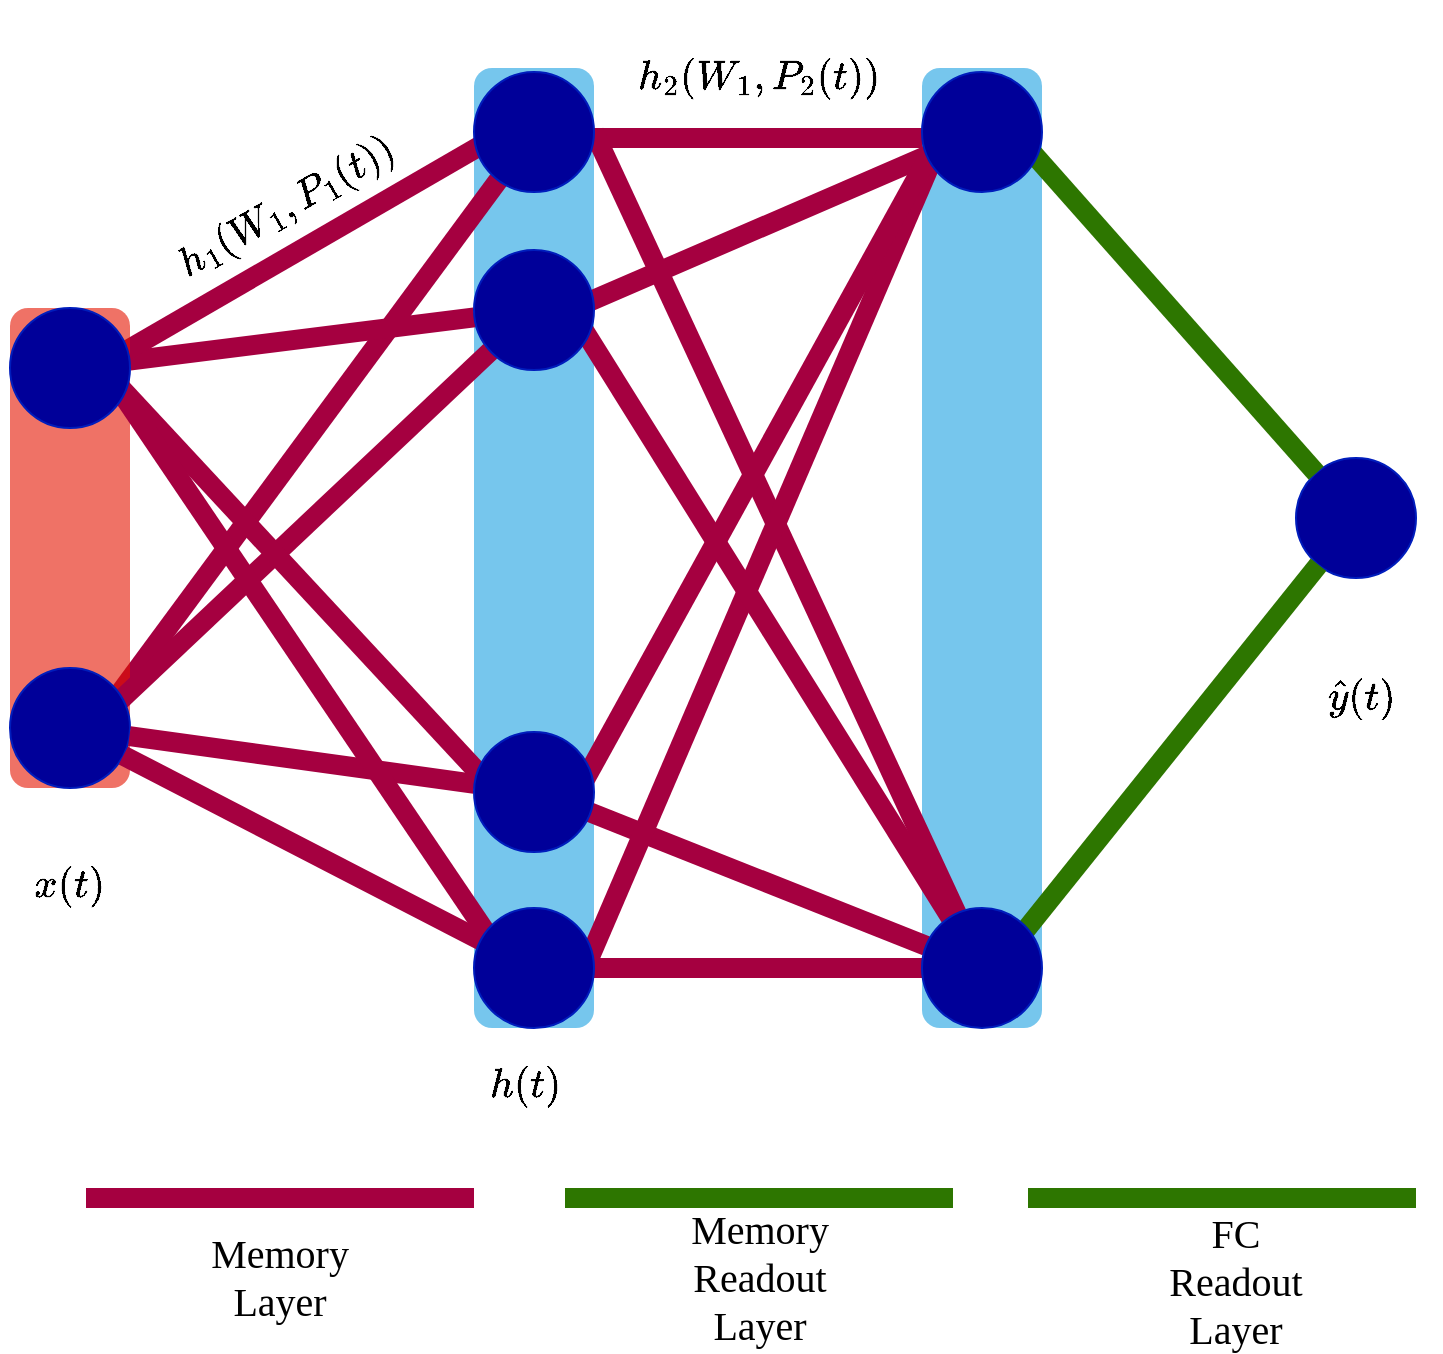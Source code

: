<mxfile version="21.3.2" type="device">
  <diagram name="Page-1" id="9oYzcy-kETdnECsgGsuO">
    <mxGraphModel dx="2074" dy="725" grid="0" gridSize="10" guides="1" tooltips="1" connect="1" arrows="1" fold="1" page="1" pageScale="1" pageWidth="850" pageHeight="1100" math="1" shadow="0">
      <root>
        <mxCell id="0" />
        <mxCell id="1" parent="0" />
        <mxCell id="i6pXBAHcR_zqz3FhFPHY-2" value="" style="rounded=1;whiteSpace=wrap;html=1;fillColor=#1ba1e2;strokeColor=none;fontColor=#ffffff;shadow=0;fillStyle=auto;glass=0;dashed=1;dashPattern=12 12;opacity=60;" vertex="1" parent="1">
          <mxGeometry x="340" y="58" width="60" height="480" as="geometry" />
        </mxCell>
        <mxCell id="i6pXBAHcR_zqz3FhFPHY-17" value="" style="endArrow=none;rounded=0;strokeWidth=10;fontColor=#FF3333;fillColor=#d80073;strokeColor=#A50040;exitX=0.75;exitY=0.432;exitDx=0;exitDy=0;exitPerimeter=0;" edge="1" parent="1" source="i6pXBAHcR_zqz3FhFPHY-7" target="i6pXBAHcR_zqz3FhFPHY-8">
          <mxGeometry width="50" height="50" relative="1" as="geometry">
            <mxPoint x="144.5" y="393" as="sourcePoint" />
            <mxPoint x="346.5" y="276" as="targetPoint" />
            <Array as="points" />
          </mxGeometry>
        </mxCell>
        <mxCell id="i6pXBAHcR_zqz3FhFPHY-16" value="" style="endArrow=none;rounded=0;strokeWidth=10;fontColor=#FF3333;fillColor=#d80073;strokeColor=#A50040;" edge="1" parent="1" source="i6pXBAHcR_zqz3FhFPHY-5" target="i6pXBAHcR_zqz3FhFPHY-10">
          <mxGeometry width="50" height="50" relative="1" as="geometry">
            <mxPoint x="154" y="220" as="sourcePoint" />
            <mxPoint x="356" y="103" as="targetPoint" />
            <Array as="points" />
          </mxGeometry>
        </mxCell>
        <mxCell id="i6pXBAHcR_zqz3FhFPHY-14" value="" style="endArrow=none;rounded=0;strokeWidth=10;entryX=0.25;entryY=0.5;entryDx=0;entryDy=0;entryPerimeter=0;fontColor=#FF3333;fillColor=#d80073;strokeColor=#A50040;" edge="1" parent="1" target="i6pXBAHcR_zqz3FhFPHY-8">
          <mxGeometry width="50" height="50" relative="1" as="geometry">
            <mxPoint x="153" y="207" as="sourcePoint" />
            <mxPoint x="330" y="95" as="targetPoint" />
            <Array as="points" />
          </mxGeometry>
        </mxCell>
        <mxCell id="i6pXBAHcR_zqz3FhFPHY-1" value="" style="rounded=1;whiteSpace=wrap;html=1;fillColor=#e51400;fontColor=#ffffff;strokeColor=none;opacity=60;" vertex="1" parent="1">
          <mxGeometry x="108" y="178" width="60" height="240" as="geometry" />
        </mxCell>
        <mxCell id="i6pXBAHcR_zqz3FhFPHY-15" value="$$h_1(W_1,P_1(t))$$" style="text;html=1;strokeColor=none;fillColor=none;align=center;verticalAlign=middle;whiteSpace=wrap;rounded=0;rotation=-30;fontFamily=Comic Sans MS;fontSize=20;" vertex="1" parent="1">
          <mxGeometry x="182" y="89" width="127" height="74" as="geometry" />
        </mxCell>
        <mxCell id="i6pXBAHcR_zqz3FhFPHY-18" value="" style="endArrow=none;rounded=0;strokeWidth=10;fontColor=#FF3333;fillColor=#d80073;strokeColor=#A50040;" edge="1" parent="1" target="i6pXBAHcR_zqz3FhFPHY-10">
          <mxGeometry width="50" height="50" relative="1" as="geometry">
            <mxPoint x="158" y="379" as="sourcePoint" />
            <mxPoint x="358" y="115" as="targetPoint" />
            <Array as="points" />
          </mxGeometry>
        </mxCell>
        <mxCell id="i6pXBAHcR_zqz3FhFPHY-7" value="" style="ellipse;whiteSpace=wrap;html=1;aspect=fixed;strokeColor=#001DBC;fillColor=#000099;fontColor=#ffffff;" vertex="1" parent="1">
          <mxGeometry x="108" y="358" width="60" height="60" as="geometry" />
        </mxCell>
        <mxCell id="i6pXBAHcR_zqz3FhFPHY-19" value="" style="endArrow=none;rounded=0;strokeWidth=10;fontColor=#FF3333;fillColor=#d80073;strokeColor=#A50040;" edge="1" parent="1" source="i6pXBAHcR_zqz3FhFPHY-7" target="i6pXBAHcR_zqz3FhFPHY-11">
          <mxGeometry width="50" height="50" relative="1" as="geometry">
            <mxPoint x="147" y="564" as="sourcePoint" />
            <mxPoint x="337" y="385" as="targetPoint" />
            <Array as="points" />
          </mxGeometry>
        </mxCell>
        <mxCell id="i6pXBAHcR_zqz3FhFPHY-20" value="" style="endArrow=none;rounded=0;strokeWidth=10;fontColor=#FF3333;fillColor=#d80073;strokeColor=#A50040;" edge="1" parent="1" source="i6pXBAHcR_zqz3FhFPHY-7" target="i6pXBAHcR_zqz3FhFPHY-9">
          <mxGeometry width="50" height="50" relative="1" as="geometry">
            <mxPoint x="155" y="408" as="sourcePoint" />
            <mxPoint x="327" y="432" as="targetPoint" />
            <Array as="points" />
          </mxGeometry>
        </mxCell>
        <mxCell id="i6pXBAHcR_zqz3FhFPHY-21" value="" style="endArrow=none;rounded=0;strokeWidth=10;fontColor=#FF3333;fillColor=#d80073;strokeColor=#A50040;" edge="1" parent="1">
          <mxGeometry width="50" height="50" relative="1" as="geometry">
            <mxPoint x="157" y="211" as="sourcePoint" />
            <mxPoint x="354" y="423" as="targetPoint" />
            <Array as="points" />
          </mxGeometry>
        </mxCell>
        <mxCell id="i6pXBAHcR_zqz3FhFPHY-22" value="" style="endArrow=none;rounded=0;strokeWidth=10;fontColor=#FF3333;fillColor=#d80073;strokeColor=#A50040;exitX=0.9;exitY=0.667;exitDx=0;exitDy=0;exitPerimeter=0;" edge="1" parent="1" source="i6pXBAHcR_zqz3FhFPHY-5">
          <mxGeometry width="50" height="50" relative="1" as="geometry">
            <mxPoint x="157" y="290" as="sourcePoint" />
            <mxPoint x="354" y="502" as="targetPoint" />
            <Array as="points" />
          </mxGeometry>
        </mxCell>
        <mxCell id="i6pXBAHcR_zqz3FhFPHY-5" value="" style="ellipse;whiteSpace=wrap;html=1;aspect=fixed;strokeColor=#001DBC;fillColor=#000099;fontColor=#ffffff;" vertex="1" parent="1">
          <mxGeometry x="108" y="178" width="60" height="60" as="geometry" />
        </mxCell>
        <mxCell id="i6pXBAHcR_zqz3FhFPHY-12" value="" style="ellipse;whiteSpace=wrap;html=1;aspect=fixed;strokeColor=#001DBC;fillColor=#000099;fontColor=#ffffff;" vertex="1" parent="1">
          <mxGeometry x="751" y="253" width="60" height="60" as="geometry" />
        </mxCell>
        <mxCell id="i6pXBAHcR_zqz3FhFPHY-27" value="$$x(t)$$" style="text;html=1;strokeColor=none;fillColor=none;align=center;verticalAlign=middle;whiteSpace=wrap;rounded=0;fontSize=20;fontFamily=Comic Sans MS;" vertex="1" parent="1">
          <mxGeometry x="108" y="450" width="60" height="30" as="geometry" />
        </mxCell>
        <mxCell id="i6pXBAHcR_zqz3FhFPHY-28" value="$$h(t)$$" style="text;html=1;strokeColor=none;fillColor=none;align=center;verticalAlign=middle;whiteSpace=wrap;rounded=0;fontSize=20;fontFamily=Comic Sans MS;" vertex="1" parent="1">
          <mxGeometry x="336" y="550" width="60" height="30" as="geometry" />
        </mxCell>
        <mxCell id="i6pXBAHcR_zqz3FhFPHY-29" value="$$\hat{y}(t)$$" style="text;html=1;strokeColor=none;fillColor=none;align=center;verticalAlign=middle;whiteSpace=wrap;rounded=0;fontSize=20;fontFamily=Comic Sans MS;" vertex="1" parent="1">
          <mxGeometry x="754" y="356" width="60" height="30" as="geometry" />
        </mxCell>
        <mxCell id="i6pXBAHcR_zqz3FhFPHY-30" value="Memory Layer" style="text;html=1;strokeColor=none;fillColor=none;align=center;verticalAlign=middle;whiteSpace=wrap;rounded=0;fontSize=20;fontFamily=Comic Sans MS;" vertex="1" parent="1">
          <mxGeometry x="213" y="647" width="60" height="30" as="geometry" />
        </mxCell>
        <mxCell id="i6pXBAHcR_zqz3FhFPHY-31" value="Memory&lt;br&gt;Readout Layer" style="text;html=1;strokeColor=none;fillColor=none;align=center;verticalAlign=middle;whiteSpace=wrap;rounded=0;fontFamily=Comic Sans MS;fontSize=20;" vertex="1" parent="1">
          <mxGeometry x="452.5" y="647" width="60" height="30" as="geometry" />
        </mxCell>
        <mxCell id="i6pXBAHcR_zqz3FhFPHY-32" value="" style="endArrow=none;rounded=0;strokeWidth=10;fontColor=#FF3333;fillColor=#d80073;strokeColor=#A50040;" edge="1" parent="1">
          <mxGeometry width="50" height="50" relative="1" as="geometry">
            <mxPoint x="146" y="623" as="sourcePoint" />
            <mxPoint x="340" y="623" as="targetPoint" />
            <Array as="points" />
          </mxGeometry>
        </mxCell>
        <mxCell id="i6pXBAHcR_zqz3FhFPHY-34" value="" style="endArrow=none;rounded=0;strokeWidth=10;fontColor=#FF3333;fillColor=#a20025;strokeColor=#a50040;" edge="1" parent="1">
          <mxGeometry width="50" height="50" relative="1" as="geometry">
            <mxPoint x="383" y="93" as="sourcePoint" />
            <mxPoint x="577" y="93" as="targetPoint" />
            <Array as="points" />
          </mxGeometry>
        </mxCell>
        <mxCell id="i6pXBAHcR_zqz3FhFPHY-35" value="" style="rounded=1;whiteSpace=wrap;html=1;fillColor=#1ba1e2;strokeColor=none;fontColor=#ffffff;shadow=0;fillStyle=auto;glass=0;dashed=1;dashPattern=12 12;opacity=60;" vertex="1" parent="1">
          <mxGeometry x="564" y="58" width="60" height="480" as="geometry" />
        </mxCell>
        <mxCell id="i6pXBAHcR_zqz3FhFPHY-40" value="" style="endArrow=none;rounded=0;strokeWidth=10;fontColor=#FF3333;fillColor=#60a917;strokeColor=#2D7600;" edge="1" parent="1">
          <mxGeometry width="50" height="50" relative="1" as="geometry">
            <mxPoint x="385.5" y="623" as="sourcePoint" />
            <mxPoint x="579.5" y="623" as="targetPoint" />
            <Array as="points" />
          </mxGeometry>
        </mxCell>
        <mxCell id="i6pXBAHcR_zqz3FhFPHY-41" value="" style="endArrow=none;rounded=0;strokeWidth=10;fontColor=#FF3333;fillColor=#a20025;strokeColor=#a50040;" edge="1" parent="1" target="i6pXBAHcR_zqz3FhFPHY-37">
          <mxGeometry width="50" height="50" relative="1" as="geometry">
            <mxPoint x="381" y="182" as="sourcePoint" />
            <mxPoint x="575" y="182" as="targetPoint" />
            <Array as="points" />
          </mxGeometry>
        </mxCell>
        <mxCell id="i6pXBAHcR_zqz3FhFPHY-42" value="" style="endArrow=none;rounded=0;strokeWidth=10;fontColor=#FF3333;fillColor=#a20025;strokeColor=#a50040;" edge="1" parent="1" target="i6pXBAHcR_zqz3FhFPHY-38">
          <mxGeometry width="50" height="50" relative="1" as="geometry">
            <mxPoint x="385" y="425" as="sourcePoint" />
            <mxPoint x="579" y="425" as="targetPoint" />
            <Array as="points" />
          </mxGeometry>
        </mxCell>
        <mxCell id="i6pXBAHcR_zqz3FhFPHY-55" value="" style="endArrow=none;rounded=0;strokeWidth=10;fontColor=#FF3333;fillColor=#a20025;strokeColor=#a50040;" edge="1" parent="1" target="i6pXBAHcR_zqz3FhFPHY-38">
          <mxGeometry width="50" height="50" relative="1" as="geometry">
            <mxPoint x="383" y="508" as="sourcePoint" />
            <mxPoint x="564" y="580" as="targetPoint" />
            <Array as="points" />
          </mxGeometry>
        </mxCell>
        <mxCell id="i6pXBAHcR_zqz3FhFPHY-56" value="" style="endArrow=none;rounded=0;strokeWidth=10;fontColor=#FF3333;fillColor=#a20025;strokeColor=#a50040;exitX=1;exitY=0.5;exitDx=0;exitDy=0;" edge="1" parent="1" source="i6pXBAHcR_zqz3FhFPHY-8" target="i6pXBAHcR_zqz3FhFPHY-38">
          <mxGeometry width="50" height="50" relative="1" as="geometry">
            <mxPoint x="383" y="102" as="sourcePoint" />
            <mxPoint x="564" y="174" as="targetPoint" />
            <Array as="points" />
          </mxGeometry>
        </mxCell>
        <mxCell id="i6pXBAHcR_zqz3FhFPHY-57" value="" style="endArrow=none;rounded=0;strokeWidth=10;fontColor=#FF3333;fillColor=#a20025;strokeColor=#a50040;" edge="1" parent="1">
          <mxGeometry width="50" height="50" relative="1" as="geometry">
            <mxPoint x="576" y="88" as="sourcePoint" />
            <mxPoint x="393" y="514" as="targetPoint" />
            <Array as="points" />
          </mxGeometry>
        </mxCell>
        <mxCell id="i6pXBAHcR_zqz3FhFPHY-58" value="" style="endArrow=none;rounded=0;strokeWidth=10;fontColor=#FF3333;fillColor=#a20025;strokeColor=#a50040;" edge="1" parent="1" target="i6pXBAHcR_zqz3FhFPHY-38">
          <mxGeometry width="50" height="50" relative="1" as="geometry">
            <mxPoint x="388" y="178" as="sourcePoint" />
            <mxPoint x="585" y="557" as="targetPoint" />
            <Array as="points" />
          </mxGeometry>
        </mxCell>
        <mxCell id="i6pXBAHcR_zqz3FhFPHY-59" value="" style="endArrow=none;rounded=0;strokeWidth=10;fontColor=#FF3333;fillColor=#a20025;strokeColor=#a50040;" edge="1" parent="1">
          <mxGeometry width="50" height="50" relative="1" as="geometry">
            <mxPoint x="574" y="90" as="sourcePoint" />
            <mxPoint x="386" y="431" as="targetPoint" />
            <Array as="points" />
          </mxGeometry>
        </mxCell>
        <mxCell id="i6pXBAHcR_zqz3FhFPHY-9" value="" style="ellipse;whiteSpace=wrap;html=1;aspect=fixed;strokeColor=#001DBC;fillColor=#000099;fontColor=#ffffff;" vertex="1" parent="1">
          <mxGeometry x="340" y="478" width="60" height="60" as="geometry" />
        </mxCell>
        <mxCell id="i6pXBAHcR_zqz3FhFPHY-11" value="" style="ellipse;whiteSpace=wrap;html=1;aspect=fixed;strokeColor=#001DBC;fillColor=#000099;fontColor=#ffffff;" vertex="1" parent="1">
          <mxGeometry x="340" y="390" width="60" height="60" as="geometry" />
        </mxCell>
        <mxCell id="i6pXBAHcR_zqz3FhFPHY-10" value="" style="ellipse;whiteSpace=wrap;html=1;aspect=fixed;strokeColor=#001DBC;fillColor=#000099;fontColor=#ffffff;" vertex="1" parent="1">
          <mxGeometry x="340" y="149" width="60" height="60" as="geometry" />
        </mxCell>
        <mxCell id="i6pXBAHcR_zqz3FhFPHY-8" value="" style="ellipse;whiteSpace=wrap;html=1;aspect=fixed;strokeColor=#001DBC;fillColor=#000099;fontColor=#ffffff;" vertex="1" parent="1">
          <mxGeometry x="340" y="60" width="60" height="60" as="geometry" />
        </mxCell>
        <mxCell id="i6pXBAHcR_zqz3FhFPHY-60" value="$$h_2(W_1,P_2(t))$$" style="text;html=1;strokeColor=none;fillColor=none;align=center;verticalAlign=middle;whiteSpace=wrap;rounded=0;rotation=0;fontFamily=Comic Sans MS;fontSize=20;" vertex="1" parent="1">
          <mxGeometry x="419" y="24" width="127" height="74" as="geometry" />
        </mxCell>
        <mxCell id="i6pXBAHcR_zqz3FhFPHY-61" value="" style="endArrow=none;rounded=0;strokeWidth=10;fontColor=#FF3333;fillColor=#60a917;strokeColor=#2D7600;exitX=1;exitY=0.5;exitDx=0;exitDy=0;" edge="1" parent="1" target="i6pXBAHcR_zqz3FhFPHY-12">
          <mxGeometry width="50" height="50" relative="1" as="geometry">
            <mxPoint x="602" y="81" as="sourcePoint" />
            <mxPoint x="783" y="472" as="targetPoint" />
            <Array as="points" />
          </mxGeometry>
        </mxCell>
        <mxCell id="i6pXBAHcR_zqz3FhFPHY-62" value="" style="endArrow=none;rounded=0;strokeWidth=10;fontColor=#FF3333;fillColor=#60a917;strokeColor=#2D7600;" edge="1" parent="1" target="i6pXBAHcR_zqz3FhFPHY-12">
          <mxGeometry width="50" height="50" relative="1" as="geometry">
            <mxPoint x="601" y="507.5" as="sourcePoint" />
            <mxPoint x="782" y="507.5" as="targetPoint" />
            <Array as="points" />
          </mxGeometry>
        </mxCell>
        <mxCell id="i6pXBAHcR_zqz3FhFPHY-37" value="" style="ellipse;whiteSpace=wrap;html=1;aspect=fixed;strokeColor=#001DBC;fillColor=#000099;fontColor=#ffffff;" vertex="1" parent="1">
          <mxGeometry x="564" y="60" width="60" height="60" as="geometry" />
        </mxCell>
        <mxCell id="i6pXBAHcR_zqz3FhFPHY-38" value="" style="ellipse;whiteSpace=wrap;html=1;aspect=fixed;strokeColor=#001DBC;fillColor=#000099;fontColor=#ffffff;" vertex="1" parent="1">
          <mxGeometry x="564" y="478" width="60" height="60" as="geometry" />
        </mxCell>
        <mxCell id="i6pXBAHcR_zqz3FhFPHY-63" value="" style="endArrow=none;rounded=0;strokeWidth=10;fontColor=#FF3333;fillColor=#60a917;strokeColor=#2D7600;" edge="1" parent="1">
          <mxGeometry width="50" height="50" relative="1" as="geometry">
            <mxPoint x="617" y="623" as="sourcePoint" />
            <mxPoint x="811" y="623" as="targetPoint" />
            <Array as="points" />
          </mxGeometry>
        </mxCell>
        <mxCell id="i6pXBAHcR_zqz3FhFPHY-64" value="FC Readout Layer" style="text;html=1;strokeColor=none;fillColor=none;align=center;verticalAlign=middle;whiteSpace=wrap;rounded=0;fontFamily=Comic Sans MS;fontSize=20;" vertex="1" parent="1">
          <mxGeometry x="691" y="649" width="60" height="30" as="geometry" />
        </mxCell>
      </root>
    </mxGraphModel>
  </diagram>
</mxfile>
